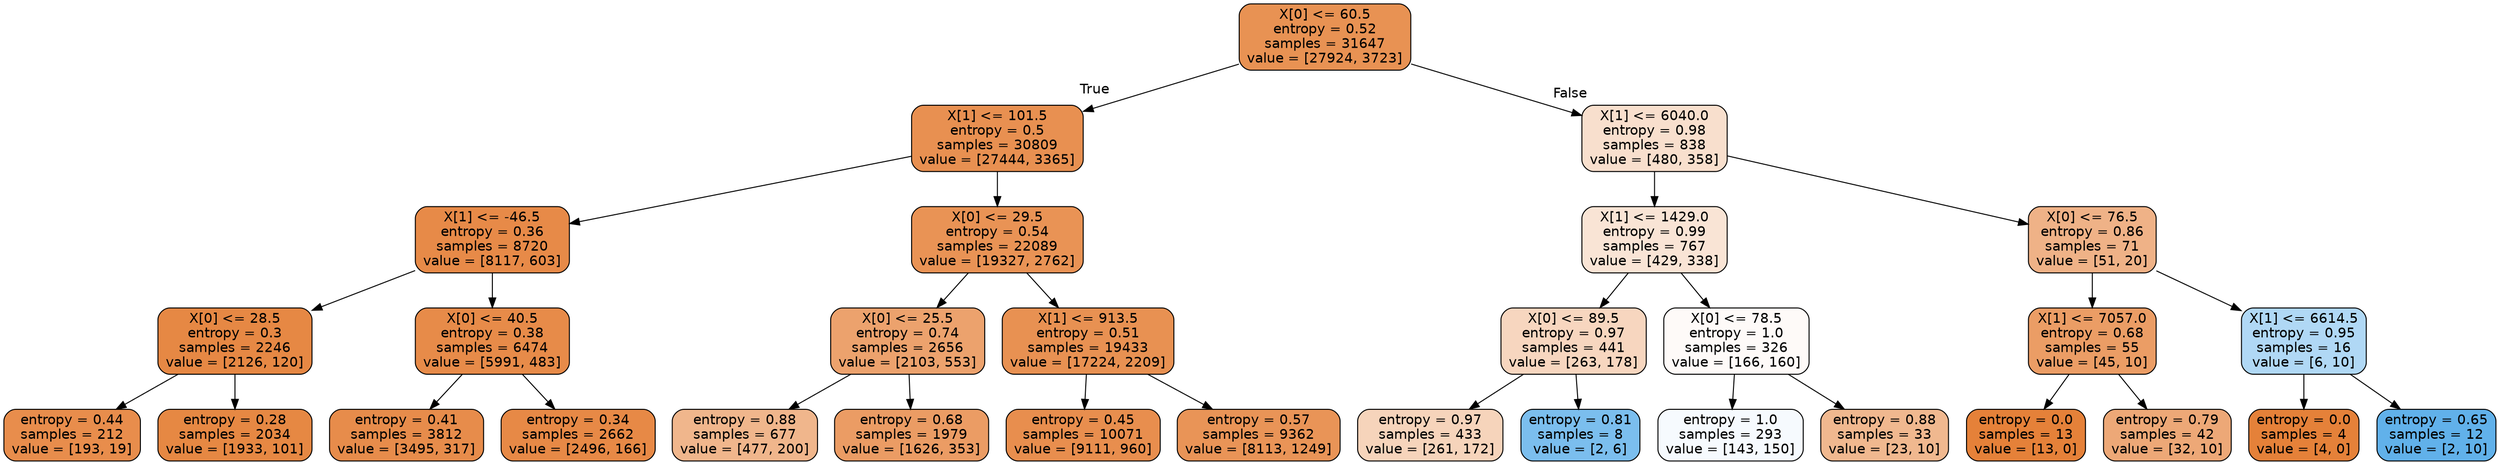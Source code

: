 digraph Tree {
node [shape=box, style="filled, rounded", color="black", fontname=helvetica] ;
edge [fontname=helvetica] ;
0 [label="X[0] <= 60.5\nentropy = 0.52\nsamples = 31647\nvalue = [27924, 3723]", fillcolor="#e89253"] ;
1 [label="X[1] <= 101.5\nentropy = 0.5\nsamples = 30809\nvalue = [27444, 3365]", fillcolor="#e89051"] ;
0 -> 1 [labeldistance=2.5, labelangle=45, headlabel="True"] ;
2 [label="X[1] <= -46.5\nentropy = 0.36\nsamples = 8720\nvalue = [8117, 603]", fillcolor="#e78a48"] ;
1 -> 2 ;
3 [label="X[0] <= 28.5\nentropy = 0.3\nsamples = 2246\nvalue = [2126, 120]", fillcolor="#e68844"] ;
2 -> 3 ;
4 [label="entropy = 0.44\nsamples = 212\nvalue = [193, 19]", fillcolor="#e88d4c"] ;
3 -> 4 ;
5 [label="entropy = 0.28\nsamples = 2034\nvalue = [1933, 101]", fillcolor="#e68843"] ;
3 -> 5 ;
6 [label="X[0] <= 40.5\nentropy = 0.38\nsamples = 6474\nvalue = [5991, 483]", fillcolor="#e78b49"] ;
2 -> 6 ;
7 [label="entropy = 0.41\nsamples = 3812\nvalue = [3495, 317]", fillcolor="#e78c4b"] ;
6 -> 7 ;
8 [label="entropy = 0.34\nsamples = 2662\nvalue = [2496, 166]", fillcolor="#e78946"] ;
6 -> 8 ;
9 [label="X[0] <= 29.5\nentropy = 0.54\nsamples = 22089\nvalue = [19327, 2762]", fillcolor="#e99355"] ;
1 -> 9 ;
10 [label="X[0] <= 25.5\nentropy = 0.74\nsamples = 2656\nvalue = [2103, 553]", fillcolor="#eca26d"] ;
9 -> 10 ;
11 [label="entropy = 0.88\nsamples = 677\nvalue = [477, 200]", fillcolor="#f0b68c"] ;
10 -> 11 ;
12 [label="entropy = 0.68\nsamples = 1979\nvalue = [1626, 353]", fillcolor="#eb9c64"] ;
10 -> 12 ;
13 [label="X[1] <= 913.5\nentropy = 0.51\nsamples = 19433\nvalue = [17224, 2209]", fillcolor="#e89152"] ;
9 -> 13 ;
14 [label="entropy = 0.45\nsamples = 10071\nvalue = [9111, 960]", fillcolor="#e88e4e"] ;
13 -> 14 ;
15 [label="entropy = 0.57\nsamples = 9362\nvalue = [8113, 1249]", fillcolor="#e99457"] ;
13 -> 15 ;
16 [label="X[1] <= 6040.0\nentropy = 0.98\nsamples = 838\nvalue = [480, 358]", fillcolor="#f8dfcd"] ;
0 -> 16 [labeldistance=2.5, labelangle=-45, headlabel="False"] ;
17 [label="X[1] <= 1429.0\nentropy = 0.99\nsamples = 767\nvalue = [429, 338]", fillcolor="#f9e4d5"] ;
16 -> 17 ;
18 [label="X[0] <= 89.5\nentropy = 0.97\nsamples = 441\nvalue = [263, 178]", fillcolor="#f7d6bf"] ;
17 -> 18 ;
19 [label="entropy = 0.97\nsamples = 433\nvalue = [261, 172]", fillcolor="#f6d4bb"] ;
18 -> 19 ;
20 [label="entropy = 0.81\nsamples = 8\nvalue = [2, 6]", fillcolor="#7bbeee"] ;
18 -> 20 ;
21 [label="X[0] <= 78.5\nentropy = 1.0\nsamples = 326\nvalue = [166, 160]", fillcolor="#fefaf8"] ;
17 -> 21 ;
22 [label="entropy = 1.0\nsamples = 293\nvalue = [143, 150]", fillcolor="#f6fafe"] ;
21 -> 22 ;
23 [label="entropy = 0.88\nsamples = 33\nvalue = [23, 10]", fillcolor="#f0b88f"] ;
21 -> 23 ;
24 [label="X[0] <= 76.5\nentropy = 0.86\nsamples = 71\nvalue = [51, 20]", fillcolor="#efb287"] ;
16 -> 24 ;
25 [label="X[1] <= 7057.0\nentropy = 0.68\nsamples = 55\nvalue = [45, 10]", fillcolor="#eb9d65"] ;
24 -> 25 ;
26 [label="entropy = 0.0\nsamples = 13\nvalue = [13, 0]", fillcolor="#e58139"] ;
25 -> 26 ;
27 [label="entropy = 0.79\nsamples = 42\nvalue = [32, 10]", fillcolor="#eda877"] ;
25 -> 27 ;
28 [label="X[1] <= 6614.5\nentropy = 0.95\nsamples = 16\nvalue = [6, 10]", fillcolor="#b0d8f5"] ;
24 -> 28 ;
29 [label="entropy = 0.0\nsamples = 4\nvalue = [4, 0]", fillcolor="#e58139"] ;
28 -> 29 ;
30 [label="entropy = 0.65\nsamples = 12\nvalue = [2, 10]", fillcolor="#61b1ea"] ;
28 -> 30 ;
}